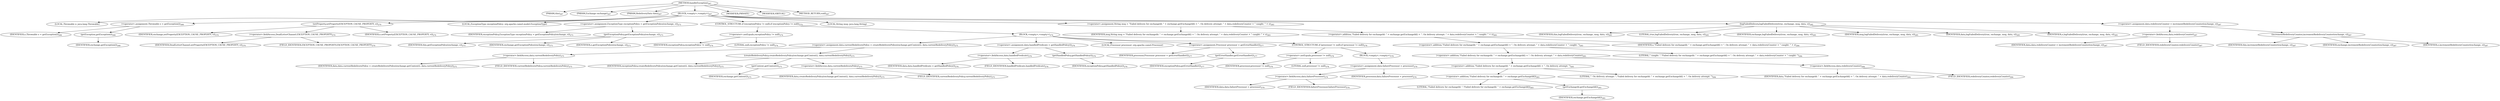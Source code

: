 digraph "handleException" {  
"598" [label = <(METHOD,handleException)<SUB>267</SUB>> ]
"54" [label = <(PARAM,this)<SUB>267</SUB>> ]
"599" [label = <(PARAM,Exchange exchange)<SUB>267</SUB>> ]
"600" [label = <(PARAM,RedeliveryData data)<SUB>267</SUB>> ]
"601" [label = <(BLOCK,&lt;empty&gt;,&lt;empty&gt;)<SUB>267</SUB>> ]
"602" [label = <(LOCAL,Throwable e: java.lang.Throwable)> ]
"603" [label = <(&lt;operator&gt;.assignment,Throwable e = getException())<SUB>268</SUB>> ]
"604" [label = <(IDENTIFIER,e,Throwable e = getException())<SUB>268</SUB>> ]
"605" [label = <(getException,getException())<SUB>268</SUB>> ]
"606" [label = <(IDENTIFIER,exchange,getException())<SUB>268</SUB>> ]
"607" [label = <(setProperty,setProperty(EXCEPTION_CAUSE_PROPERTY, e))<SUB>270</SUB>> ]
"608" [label = <(IDENTIFIER,exchange,setProperty(EXCEPTION_CAUSE_PROPERTY, e))<SUB>270</SUB>> ]
"609" [label = <(&lt;operator&gt;.fieldAccess,DeadLetterChannel.EXCEPTION_CAUSE_PROPERTY)<SUB>270</SUB>> ]
"610" [label = <(IDENTIFIER,DeadLetterChannel,setProperty(EXCEPTION_CAUSE_PROPERTY, e))<SUB>270</SUB>> ]
"611" [label = <(FIELD_IDENTIFIER,EXCEPTION_CAUSE_PROPERTY,EXCEPTION_CAUSE_PROPERTY)<SUB>270</SUB>> ]
"612" [label = <(IDENTIFIER,e,setProperty(EXCEPTION_CAUSE_PROPERTY, e))<SUB>270</SUB>> ]
"613" [label = <(LOCAL,ExceptionType exceptionPolicy: org.apache.camel.model.ExceptionType)> ]
"614" [label = <(&lt;operator&gt;.assignment,ExceptionType exceptionPolicy = getExceptionPolicy(exchange, e))<SUB>273</SUB>> ]
"615" [label = <(IDENTIFIER,exceptionPolicy,ExceptionType exceptionPolicy = getExceptionPolicy(exchange, e))<SUB>273</SUB>> ]
"616" [label = <(getExceptionPolicy,getExceptionPolicy(exchange, e))<SUB>273</SUB>> ]
"53" [label = <(IDENTIFIER,this,getExceptionPolicy(exchange, e))<SUB>273</SUB>> ]
"617" [label = <(IDENTIFIER,exchange,getExceptionPolicy(exchange, e))<SUB>273</SUB>> ]
"618" [label = <(IDENTIFIER,e,getExceptionPolicy(exchange, e))<SUB>273</SUB>> ]
"619" [label = <(CONTROL_STRUCTURE,if (exceptionPolicy != null),if (exceptionPolicy != null))<SUB>274</SUB>> ]
"620" [label = <(&lt;operator&gt;.notEquals,exceptionPolicy != null)<SUB>274</SUB>> ]
"621" [label = <(IDENTIFIER,exceptionPolicy,exceptionPolicy != null)<SUB>274</SUB>> ]
"622" [label = <(LITERAL,null,exceptionPolicy != null)<SUB>274</SUB>> ]
"623" [label = <(BLOCK,&lt;empty&gt;,&lt;empty&gt;)<SUB>274</SUB>> ]
"624" [label = <(&lt;operator&gt;.assignment,data.currentRedeliveryPolicy = createRedeliveryPolicy(exchange.getContext(), data.currentRedeliveryPolicy))<SUB>275</SUB>> ]
"625" [label = <(&lt;operator&gt;.fieldAccess,data.currentRedeliveryPolicy)<SUB>275</SUB>> ]
"626" [label = <(IDENTIFIER,data,data.currentRedeliveryPolicy = createRedeliveryPolicy(exchange.getContext(), data.currentRedeliveryPolicy))<SUB>275</SUB>> ]
"627" [label = <(FIELD_IDENTIFIER,currentRedeliveryPolicy,currentRedeliveryPolicy)<SUB>275</SUB>> ]
"628" [label = <(createRedeliveryPolicy,createRedeliveryPolicy(exchange.getContext(), data.currentRedeliveryPolicy))<SUB>275</SUB>> ]
"629" [label = <(IDENTIFIER,exceptionPolicy,createRedeliveryPolicy(exchange.getContext(), data.currentRedeliveryPolicy))<SUB>275</SUB>> ]
"630" [label = <(getContext,getContext())<SUB>275</SUB>> ]
"631" [label = <(IDENTIFIER,exchange,getContext())<SUB>275</SUB>> ]
"632" [label = <(&lt;operator&gt;.fieldAccess,data.currentRedeliveryPolicy)<SUB>275</SUB>> ]
"633" [label = <(IDENTIFIER,data,createRedeliveryPolicy(exchange.getContext(), data.currentRedeliveryPolicy))<SUB>275</SUB>> ]
"634" [label = <(FIELD_IDENTIFIER,currentRedeliveryPolicy,currentRedeliveryPolicy)<SUB>275</SUB>> ]
"635" [label = <(&lt;operator&gt;.assignment,data.handledPredicate = getHandledPolicy())<SUB>276</SUB>> ]
"636" [label = <(&lt;operator&gt;.fieldAccess,data.handledPredicate)<SUB>276</SUB>> ]
"637" [label = <(IDENTIFIER,data,data.handledPredicate = getHandledPolicy())<SUB>276</SUB>> ]
"638" [label = <(FIELD_IDENTIFIER,handledPredicate,handledPredicate)<SUB>276</SUB>> ]
"639" [label = <(getHandledPolicy,getHandledPolicy())<SUB>276</SUB>> ]
"640" [label = <(IDENTIFIER,exceptionPolicy,getHandledPolicy())<SUB>276</SUB>> ]
"641" [label = <(LOCAL,Processor processor: org.apache.camel.Processor)> ]
"642" [label = <(&lt;operator&gt;.assignment,Processor processor = getErrorHandler())<SUB>277</SUB>> ]
"643" [label = <(IDENTIFIER,processor,Processor processor = getErrorHandler())<SUB>277</SUB>> ]
"644" [label = <(getErrorHandler,getErrorHandler())<SUB>277</SUB>> ]
"645" [label = <(IDENTIFIER,exceptionPolicy,getErrorHandler())<SUB>277</SUB>> ]
"646" [label = <(CONTROL_STRUCTURE,if (processor != null),if (processor != null))<SUB>278</SUB>> ]
"647" [label = <(&lt;operator&gt;.notEquals,processor != null)<SUB>278</SUB>> ]
"648" [label = <(IDENTIFIER,processor,processor != null)<SUB>278</SUB>> ]
"649" [label = <(LITERAL,null,processor != null)<SUB>278</SUB>> ]
"650" [label = <(BLOCK,&lt;empty&gt;,&lt;empty&gt;)<SUB>278</SUB>> ]
"651" [label = <(&lt;operator&gt;.assignment,data.failureProcessor = processor)<SUB>279</SUB>> ]
"652" [label = <(&lt;operator&gt;.fieldAccess,data.failureProcessor)<SUB>279</SUB>> ]
"653" [label = <(IDENTIFIER,data,data.failureProcessor = processor)<SUB>279</SUB>> ]
"654" [label = <(FIELD_IDENTIFIER,failureProcessor,failureProcessor)<SUB>279</SUB>> ]
"655" [label = <(IDENTIFIER,processor,data.failureProcessor = processor)<SUB>279</SUB>> ]
"656" [label = <(LOCAL,String msg: java.lang.String)> ]
"657" [label = <(&lt;operator&gt;.assignment,String msg = &quot;Failed delivery for exchangeId: &quot; + exchange.getExchangeId() + &quot;. On delivery attempt: &quot; + data.redeliveryCounter + &quot; caught: &quot; + e)<SUB>283</SUB>> ]
"658" [label = <(IDENTIFIER,msg,String msg = &quot;Failed delivery for exchangeId: &quot; + exchange.getExchangeId() + &quot;. On delivery attempt: &quot; + data.redeliveryCounter + &quot; caught: &quot; + e)<SUB>283</SUB>> ]
"659" [label = <(&lt;operator&gt;.addition,&quot;Failed delivery for exchangeId: &quot; + exchange.getExchangeId() + &quot;. On delivery attempt: &quot; + data.redeliveryCounter + &quot; caught: &quot; + e)<SUB>283</SUB>> ]
"660" [label = <(&lt;operator&gt;.addition,&quot;Failed delivery for exchangeId: &quot; + exchange.getExchangeId() + &quot;. On delivery attempt: &quot; + data.redeliveryCounter + &quot; caught: &quot;)<SUB>283</SUB>> ]
"661" [label = <(&lt;operator&gt;.addition,&quot;Failed delivery for exchangeId: &quot; + exchange.getExchangeId() + &quot;. On delivery attempt: &quot; + data.redeliveryCounter)<SUB>283</SUB>> ]
"662" [label = <(&lt;operator&gt;.addition,&quot;Failed delivery for exchangeId: &quot; + exchange.getExchangeId() + &quot;. On delivery attempt: &quot;)<SUB>283</SUB>> ]
"663" [label = <(&lt;operator&gt;.addition,&quot;Failed delivery for exchangeId: &quot; + exchange.getExchangeId())<SUB>283</SUB>> ]
"664" [label = <(LITERAL,&quot;Failed delivery for exchangeId: &quot;,&quot;Failed delivery for exchangeId: &quot; + exchange.getExchangeId())<SUB>283</SUB>> ]
"665" [label = <(getExchangeId,getExchangeId())<SUB>283</SUB>> ]
"666" [label = <(IDENTIFIER,exchange,getExchangeId())<SUB>283</SUB>> ]
"667" [label = <(LITERAL,&quot;. On delivery attempt: &quot;,&quot;Failed delivery for exchangeId: &quot; + exchange.getExchangeId() + &quot;. On delivery attempt: &quot;)<SUB>284</SUB>> ]
"668" [label = <(&lt;operator&gt;.fieldAccess,data.redeliveryCounter)<SUB>284</SUB>> ]
"669" [label = <(IDENTIFIER,data,&quot;Failed delivery for exchangeId: &quot; + exchange.getExchangeId() + &quot;. On delivery attempt: &quot; + data.redeliveryCounter)<SUB>284</SUB>> ]
"670" [label = <(FIELD_IDENTIFIER,redeliveryCounter,redeliveryCounter)<SUB>284</SUB>> ]
"671" [label = <(LITERAL,&quot; caught: &quot;,&quot;Failed delivery for exchangeId: &quot; + exchange.getExchangeId() + &quot;. On delivery attempt: &quot; + data.redeliveryCounter + &quot; caught: &quot;)<SUB>284</SUB>> ]
"672" [label = <(IDENTIFIER,e,&quot;Failed delivery for exchangeId: &quot; + exchange.getExchangeId() + &quot;. On delivery attempt: &quot; + data.redeliveryCounter + &quot; caught: &quot; + e)<SUB>284</SUB>> ]
"673" [label = <(logFailedDelivery,logFailedDelivery(true, exchange, msg, data, e))<SUB>285</SUB>> ]
"55" [label = <(IDENTIFIER,this,logFailedDelivery(true, exchange, msg, data, e))<SUB>285</SUB>> ]
"674" [label = <(LITERAL,true,logFailedDelivery(true, exchange, msg, data, e))<SUB>285</SUB>> ]
"675" [label = <(IDENTIFIER,exchange,logFailedDelivery(true, exchange, msg, data, e))<SUB>285</SUB>> ]
"676" [label = <(IDENTIFIER,msg,logFailedDelivery(true, exchange, msg, data, e))<SUB>285</SUB>> ]
"677" [label = <(IDENTIFIER,data,logFailedDelivery(true, exchange, msg, data, e))<SUB>285</SUB>> ]
"678" [label = <(IDENTIFIER,e,logFailedDelivery(true, exchange, msg, data, e))<SUB>285</SUB>> ]
"679" [label = <(&lt;operator&gt;.assignment,data.redeliveryCounter = incrementRedeliveryCounter(exchange, e))<SUB>287</SUB>> ]
"680" [label = <(&lt;operator&gt;.fieldAccess,data.redeliveryCounter)<SUB>287</SUB>> ]
"681" [label = <(IDENTIFIER,data,data.redeliveryCounter = incrementRedeliveryCounter(exchange, e))<SUB>287</SUB>> ]
"682" [label = <(FIELD_IDENTIFIER,redeliveryCounter,redeliveryCounter)<SUB>287</SUB>> ]
"683" [label = <(incrementRedeliveryCounter,incrementRedeliveryCounter(exchange, e))<SUB>287</SUB>> ]
"56" [label = <(IDENTIFIER,this,incrementRedeliveryCounter(exchange, e))<SUB>287</SUB>> ]
"684" [label = <(IDENTIFIER,exchange,incrementRedeliveryCounter(exchange, e))<SUB>287</SUB>> ]
"685" [label = <(IDENTIFIER,e,incrementRedeliveryCounter(exchange, e))<SUB>287</SUB>> ]
"686" [label = <(MODIFIER,PRIVATE)> ]
"687" [label = <(MODIFIER,VIRTUAL)> ]
"688" [label = <(METHOD_RETURN,void)<SUB>267</SUB>> ]
  "598" -> "54" 
  "598" -> "599" 
  "598" -> "600" 
  "598" -> "601" 
  "598" -> "686" 
  "598" -> "687" 
  "598" -> "688" 
  "601" -> "602" 
  "601" -> "603" 
  "601" -> "607" 
  "601" -> "613" 
  "601" -> "614" 
  "601" -> "619" 
  "601" -> "656" 
  "601" -> "657" 
  "601" -> "673" 
  "601" -> "679" 
  "603" -> "604" 
  "603" -> "605" 
  "605" -> "606" 
  "607" -> "608" 
  "607" -> "609" 
  "607" -> "612" 
  "609" -> "610" 
  "609" -> "611" 
  "614" -> "615" 
  "614" -> "616" 
  "616" -> "53" 
  "616" -> "617" 
  "616" -> "618" 
  "619" -> "620" 
  "619" -> "623" 
  "620" -> "621" 
  "620" -> "622" 
  "623" -> "624" 
  "623" -> "635" 
  "623" -> "641" 
  "623" -> "642" 
  "623" -> "646" 
  "624" -> "625" 
  "624" -> "628" 
  "625" -> "626" 
  "625" -> "627" 
  "628" -> "629" 
  "628" -> "630" 
  "628" -> "632" 
  "630" -> "631" 
  "632" -> "633" 
  "632" -> "634" 
  "635" -> "636" 
  "635" -> "639" 
  "636" -> "637" 
  "636" -> "638" 
  "639" -> "640" 
  "642" -> "643" 
  "642" -> "644" 
  "644" -> "645" 
  "646" -> "647" 
  "646" -> "650" 
  "647" -> "648" 
  "647" -> "649" 
  "650" -> "651" 
  "651" -> "652" 
  "651" -> "655" 
  "652" -> "653" 
  "652" -> "654" 
  "657" -> "658" 
  "657" -> "659" 
  "659" -> "660" 
  "659" -> "672" 
  "660" -> "661" 
  "660" -> "671" 
  "661" -> "662" 
  "661" -> "668" 
  "662" -> "663" 
  "662" -> "667" 
  "663" -> "664" 
  "663" -> "665" 
  "665" -> "666" 
  "668" -> "669" 
  "668" -> "670" 
  "673" -> "55" 
  "673" -> "674" 
  "673" -> "675" 
  "673" -> "676" 
  "673" -> "677" 
  "673" -> "678" 
  "679" -> "680" 
  "679" -> "683" 
  "680" -> "681" 
  "680" -> "682" 
  "683" -> "56" 
  "683" -> "684" 
  "683" -> "685" 
}
